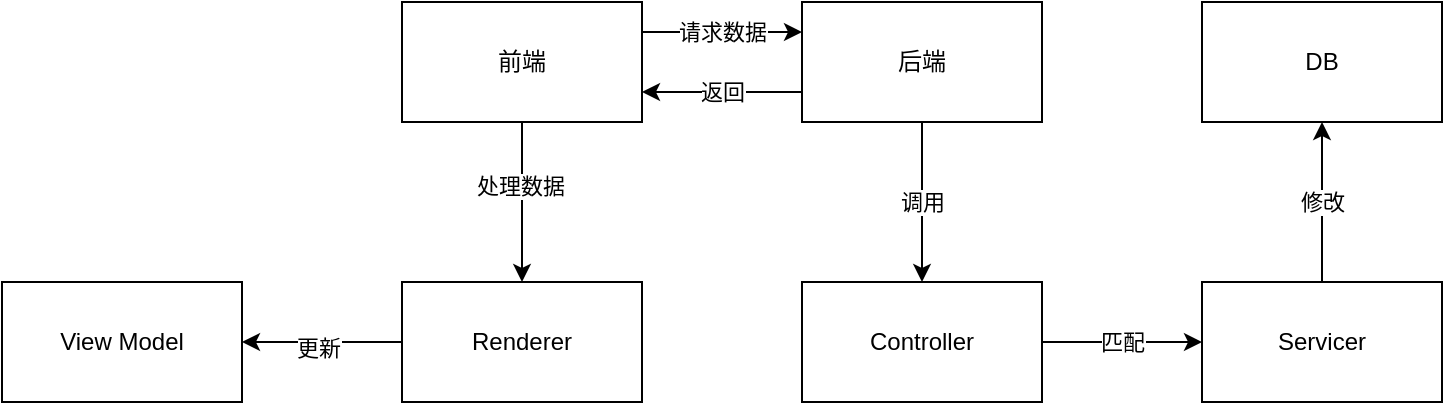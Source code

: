 <mxfile version="21.1.1" type="github">
  <diagram name="第 1 页" id="3SrUdyHuKuVYodozyb05">
    <mxGraphModel dx="1853" dy="661" grid="1" gridSize="10" guides="1" tooltips="1" connect="1" arrows="1" fold="1" page="1" pageScale="1" pageWidth="827" pageHeight="1169" math="0" shadow="0">
      <root>
        <mxCell id="0" />
        <mxCell id="1" parent="0" />
        <mxCell id="ug-U7NYewmJv76mnLZCj-4" value="请求数据" style="edgeStyle=orthogonalEdgeStyle;rounded=0;orthogonalLoop=1;jettySize=auto;html=1;exitX=1;exitY=0.25;exitDx=0;exitDy=0;entryX=0;entryY=0.25;entryDx=0;entryDy=0;" edge="1" parent="1" source="ug-U7NYewmJv76mnLZCj-1" target="ug-U7NYewmJv76mnLZCj-3">
          <mxGeometry relative="1" as="geometry" />
        </mxCell>
        <mxCell id="ug-U7NYewmJv76mnLZCj-13" value="" style="edgeStyle=orthogonalEdgeStyle;rounded=0;orthogonalLoop=1;jettySize=auto;html=1;" edge="1" parent="1" source="ug-U7NYewmJv76mnLZCj-1" target="ug-U7NYewmJv76mnLZCj-12">
          <mxGeometry relative="1" as="geometry" />
        </mxCell>
        <mxCell id="ug-U7NYewmJv76mnLZCj-14" value="处理数据" style="edgeLabel;html=1;align=center;verticalAlign=middle;resizable=0;points=[];" vertex="1" connectable="0" parent="ug-U7NYewmJv76mnLZCj-13">
          <mxGeometry x="-0.2" y="-1" relative="1" as="geometry">
            <mxPoint as="offset" />
          </mxGeometry>
        </mxCell>
        <mxCell id="ug-U7NYewmJv76mnLZCj-1" value="前端" style="rounded=0;whiteSpace=wrap;html=1;" vertex="1" parent="1">
          <mxGeometry x="100" y="140" width="120" height="60" as="geometry" />
        </mxCell>
        <mxCell id="ug-U7NYewmJv76mnLZCj-5" value="返回" style="edgeStyle=orthogonalEdgeStyle;rounded=0;orthogonalLoop=1;jettySize=auto;html=1;exitX=0;exitY=0.75;exitDx=0;exitDy=0;entryX=1;entryY=0.75;entryDx=0;entryDy=0;" edge="1" parent="1" source="ug-U7NYewmJv76mnLZCj-3" target="ug-U7NYewmJv76mnLZCj-1">
          <mxGeometry relative="1" as="geometry" />
        </mxCell>
        <mxCell id="ug-U7NYewmJv76mnLZCj-7" value="调用" style="edgeStyle=orthogonalEdgeStyle;rounded=0;orthogonalLoop=1;jettySize=auto;html=1;" edge="1" parent="1" source="ug-U7NYewmJv76mnLZCj-3" target="ug-U7NYewmJv76mnLZCj-6">
          <mxGeometry relative="1" as="geometry" />
        </mxCell>
        <mxCell id="ug-U7NYewmJv76mnLZCj-3" value="后端" style="rounded=0;whiteSpace=wrap;html=1;" vertex="1" parent="1">
          <mxGeometry x="300" y="140" width="120" height="60" as="geometry" />
        </mxCell>
        <mxCell id="ug-U7NYewmJv76mnLZCj-9" value="匹配" style="edgeStyle=orthogonalEdgeStyle;rounded=0;orthogonalLoop=1;jettySize=auto;html=1;" edge="1" parent="1" source="ug-U7NYewmJv76mnLZCj-6" target="ug-U7NYewmJv76mnLZCj-8">
          <mxGeometry relative="1" as="geometry" />
        </mxCell>
        <mxCell id="ug-U7NYewmJv76mnLZCj-6" value="Controller" style="whiteSpace=wrap;html=1;rounded=0;" vertex="1" parent="1">
          <mxGeometry x="300" y="280" width="120" height="60" as="geometry" />
        </mxCell>
        <mxCell id="ug-U7NYewmJv76mnLZCj-11" value="" style="edgeStyle=orthogonalEdgeStyle;rounded=0;orthogonalLoop=1;jettySize=auto;html=1;" edge="1" parent="1" source="ug-U7NYewmJv76mnLZCj-8" target="ug-U7NYewmJv76mnLZCj-10">
          <mxGeometry relative="1" as="geometry" />
        </mxCell>
        <mxCell id="ug-U7NYewmJv76mnLZCj-18" value="修改" style="edgeLabel;html=1;align=center;verticalAlign=middle;resizable=0;points=[];" vertex="1" connectable="0" parent="ug-U7NYewmJv76mnLZCj-11">
          <mxGeometry relative="1" as="geometry">
            <mxPoint as="offset" />
          </mxGeometry>
        </mxCell>
        <mxCell id="ug-U7NYewmJv76mnLZCj-8" value="Servicer" style="whiteSpace=wrap;html=1;rounded=0;" vertex="1" parent="1">
          <mxGeometry x="500" y="280" width="120" height="60" as="geometry" />
        </mxCell>
        <mxCell id="ug-U7NYewmJv76mnLZCj-10" value="DB" style="whiteSpace=wrap;html=1;rounded=0;" vertex="1" parent="1">
          <mxGeometry x="500" y="140" width="120" height="60" as="geometry" />
        </mxCell>
        <mxCell id="ug-U7NYewmJv76mnLZCj-16" value="" style="edgeStyle=orthogonalEdgeStyle;rounded=0;orthogonalLoop=1;jettySize=auto;html=1;" edge="1" parent="1" source="ug-U7NYewmJv76mnLZCj-12" target="ug-U7NYewmJv76mnLZCj-15">
          <mxGeometry relative="1" as="geometry" />
        </mxCell>
        <mxCell id="ug-U7NYewmJv76mnLZCj-17" value="更新" style="edgeLabel;html=1;align=center;verticalAlign=middle;resizable=0;points=[];" vertex="1" connectable="0" parent="ug-U7NYewmJv76mnLZCj-16">
          <mxGeometry x="0.05" y="3" relative="1" as="geometry">
            <mxPoint as="offset" />
          </mxGeometry>
        </mxCell>
        <mxCell id="ug-U7NYewmJv76mnLZCj-12" value="Renderer" style="whiteSpace=wrap;html=1;rounded=0;" vertex="1" parent="1">
          <mxGeometry x="100" y="280" width="120" height="60" as="geometry" />
        </mxCell>
        <mxCell id="ug-U7NYewmJv76mnLZCj-15" value="View Model" style="whiteSpace=wrap;html=1;rounded=0;" vertex="1" parent="1">
          <mxGeometry x="-100" y="280" width="120" height="60" as="geometry" />
        </mxCell>
      </root>
    </mxGraphModel>
  </diagram>
</mxfile>
